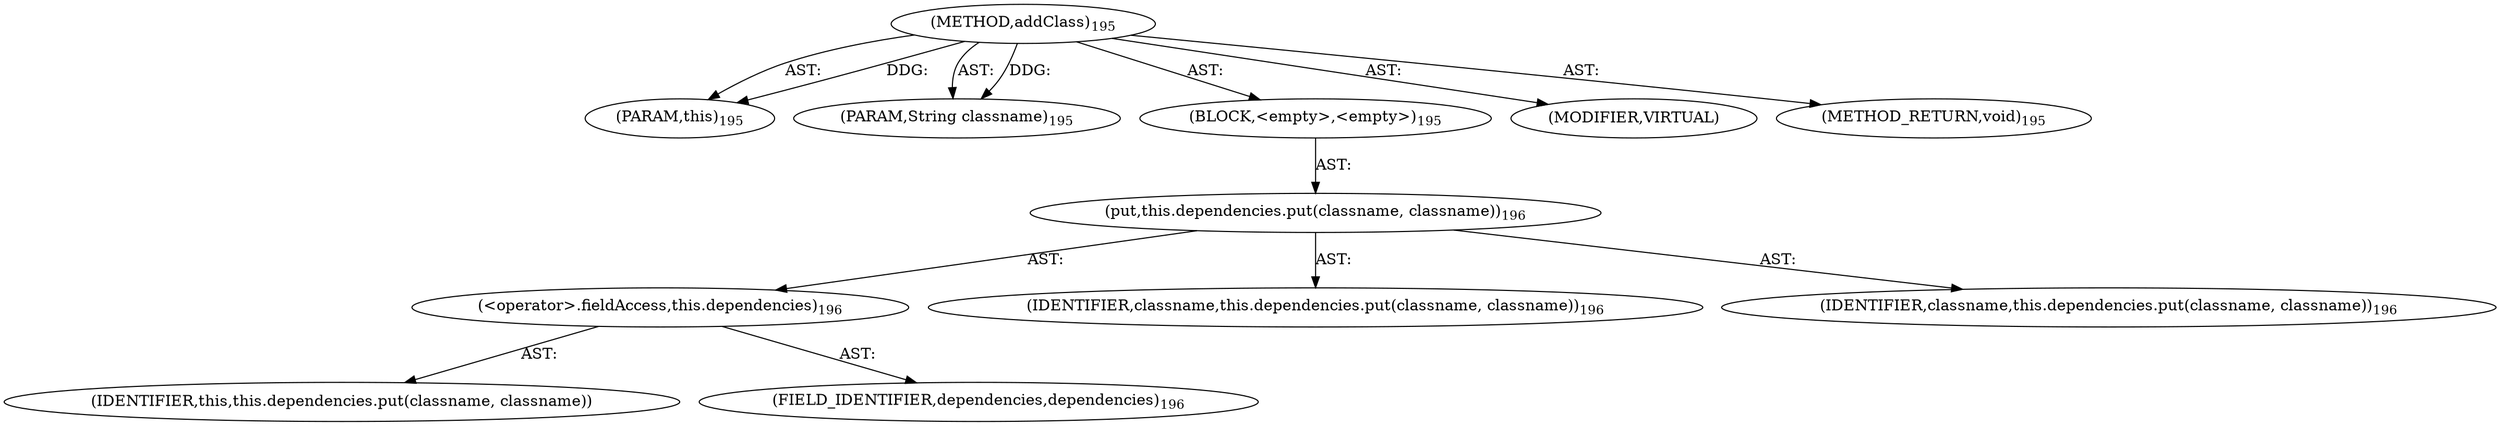 digraph "addClass" {  
"111669149704" [label = <(METHOD,addClass)<SUB>195</SUB>> ]
"115964117008" [label = <(PARAM,this)<SUB>195</SUB>> ]
"115964117009" [label = <(PARAM,String classname)<SUB>195</SUB>> ]
"25769803791" [label = <(BLOCK,&lt;empty&gt;,&lt;empty&gt;)<SUB>195</SUB>> ]
"30064771132" [label = <(put,this.dependencies.put(classname, classname))<SUB>196</SUB>> ]
"30064771133" [label = <(&lt;operator&gt;.fieldAccess,this.dependencies)<SUB>196</SUB>> ]
"68719476794" [label = <(IDENTIFIER,this,this.dependencies.put(classname, classname))> ]
"55834574854" [label = <(FIELD_IDENTIFIER,dependencies,dependencies)<SUB>196</SUB>> ]
"68719476795" [label = <(IDENTIFIER,classname,this.dependencies.put(classname, classname))<SUB>196</SUB>> ]
"68719476796" [label = <(IDENTIFIER,classname,this.dependencies.put(classname, classname))<SUB>196</SUB>> ]
"133143986194" [label = <(MODIFIER,VIRTUAL)> ]
"128849018888" [label = <(METHOD_RETURN,void)<SUB>195</SUB>> ]
  "111669149704" -> "115964117008"  [ label = "AST: "] 
  "111669149704" -> "115964117009"  [ label = "AST: "] 
  "111669149704" -> "25769803791"  [ label = "AST: "] 
  "111669149704" -> "133143986194"  [ label = "AST: "] 
  "111669149704" -> "128849018888"  [ label = "AST: "] 
  "25769803791" -> "30064771132"  [ label = "AST: "] 
  "30064771132" -> "30064771133"  [ label = "AST: "] 
  "30064771132" -> "68719476795"  [ label = "AST: "] 
  "30064771132" -> "68719476796"  [ label = "AST: "] 
  "30064771133" -> "68719476794"  [ label = "AST: "] 
  "30064771133" -> "55834574854"  [ label = "AST: "] 
  "111669149704" -> "115964117008"  [ label = "DDG: "] 
  "111669149704" -> "115964117009"  [ label = "DDG: "] 
}
